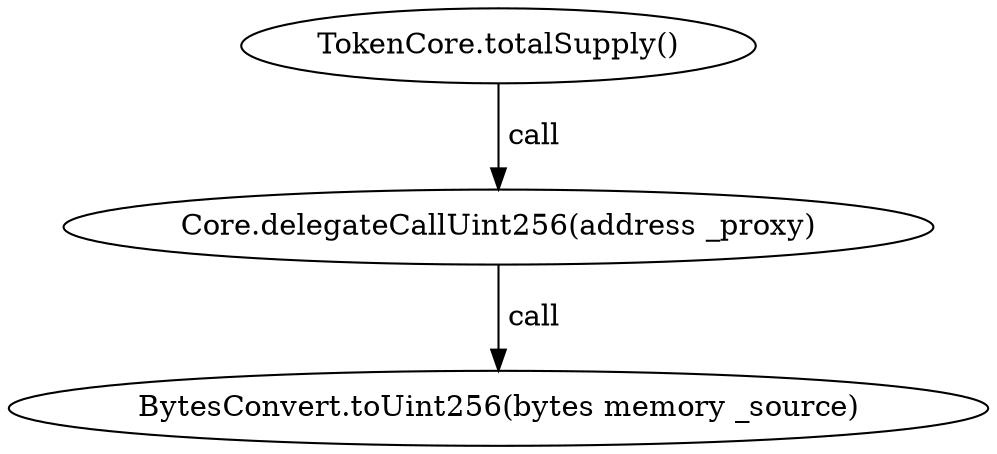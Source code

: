 digraph "" {
	graph [bb="0,0,399.15,213.6"];
	node [label="\N"];
	"TokenCore.totalSupply()"	 [height=0.5,
		pos="199.57,195.6",
		width=2.9959];
	"Core.delegateCallUint256(address _proxy)"	 [height=0.5,
		pos="199.57,106.8",
		width=4.9249];
	"TokenCore.totalSupply()" -> "Core.delegateCallUint256(address _proxy)" [key=call,
	label=" call",
	lp="211.43,151.2",
	pos="e,199.57,124.87 199.57,177.2 199.57,165.09 199.57,149.01 199.57,135.27"];
"BytesConvert.toUint256(bytes memory _source)" [height=0.5,
	pos="199.57,18",
	width=5.5437];
"Core.delegateCallUint256(address _proxy)" -> "BytesConvert.toUint256(bytes memory _source)" [key=call,
label=" call",
lp="211.43,62.4",
pos="e,199.57,36.072 199.57,88.401 199.57,76.295 199.57,60.208 199.57,46.467"];
}
digraph "" {
	graph [bb="0,0,399.15,213.6"];
	node [label="\N"];
	"TokenCore.totalSupply()"	 [height=0.5,
		pos="199.57,195.6",
		width=2.9959];
	"Core.delegateCallUint256(address _proxy)"	 [height=0.5,
		pos="199.57,106.8",
		width=4.9249];
	"TokenCore.totalSupply()" -> "Core.delegateCallUint256(address _proxy)" [key=call,
	label=" call",
	lp="211.43,151.2",
	pos="e,199.57,124.87 199.57,177.2 199.57,165.09 199.57,149.01 199.57,135.27"];
"BytesConvert.toUint256(bytes memory _source)" [height=0.5,
	pos="199.57,18",
	width=5.5437];
"Core.delegateCallUint256(address _proxy)" -> "BytesConvert.toUint256(bytes memory _source)" [key=call,
label=" call",
lp="211.43,62.4",
pos="e,199.57,36.072 199.57,88.401 199.57,76.295 199.57,60.208 199.57,46.467"];
}
digraph "" {
	graph [bb="0,0,399.15,213.6"];
	node [label="\N"];
	"TokenCore.totalSupply()"	 [height=0.5,
		pos="199.57,195.6",
		width=2.9959];
	"Core.delegateCallUint256(address _proxy)"	 [height=0.5,
		pos="199.57,106.8",
		width=4.9249];
	"TokenCore.totalSupply()" -> "Core.delegateCallUint256(address _proxy)" [key=call,
	label=" call",
	lp="211.43,151.2",
	pos="e,199.57,124.87 199.57,177.2 199.57,165.09 199.57,149.01 199.57,135.27"];
"BytesConvert.toUint256(bytes memory _source)" [height=0.5,
	pos="199.57,18",
	width=5.5437];
"Core.delegateCallUint256(address _proxy)" -> "BytesConvert.toUint256(bytes memory _source)" [key=call,
label=" call",
lp="211.43,62.4",
pos="e,199.57,36.072 199.57,88.401 199.57,76.295 199.57,60.208 199.57,46.467"];
}
digraph "" {
	graph [bb="0,0,399.15,213.6"];
	node [label="\N"];
	"TokenCore.totalSupply()"	 [height=0.5,
		pos="199.57,195.6",
		width=2.9959];
	"Core.delegateCallUint256(address _proxy)"	 [height=0.5,
		pos="199.57,106.8",
		width=4.9249];
	"TokenCore.totalSupply()" -> "Core.delegateCallUint256(address _proxy)" [key=call,
	label=" call",
	lp="211.43,151.2",
	pos="e,199.57,124.87 199.57,177.2 199.57,165.09 199.57,149.01 199.57,135.27"];
"BytesConvert.toUint256(bytes memory _source)" [height=0.5,
	pos="199.57,18",
	width=5.5437];
"Core.delegateCallUint256(address _proxy)" -> "BytesConvert.toUint256(bytes memory _source)" [key=call,
label=" call",
lp="211.43,62.4",
pos="e,199.57,36.072 199.57,88.401 199.57,76.295 199.57,60.208 199.57,46.467"];
}
digraph "" {
	graph [bb="0,0,399.15,213.6"];
	node [label="\N"];
	"TokenCore.totalSupply()"	 [height=0.5,
		pos="199.57,195.6",
		width=2.9959];
	"Core.delegateCallUint256(address _proxy)"	 [height=0.5,
		pos="199.57,106.8",
		width=4.9249];
	"TokenCore.totalSupply()" -> "Core.delegateCallUint256(address _proxy)" [key=call,
	label=" call",
	lp="211.43,151.2",
	pos="e,199.57,124.87 199.57,177.2 199.57,165.09 199.57,149.01 199.57,135.27"];
"BytesConvert.toUint256(bytes memory _source)" [height=0.5,
	pos="199.57,18",
	width=5.5437];
"Core.delegateCallUint256(address _proxy)" -> "BytesConvert.toUint256(bytes memory _source)" [key=call,
label=" call",
lp="211.43,62.4",
pos="e,199.57,36.072 199.57,88.401 199.57,76.295 199.57,60.208 199.57,46.467"];
}
